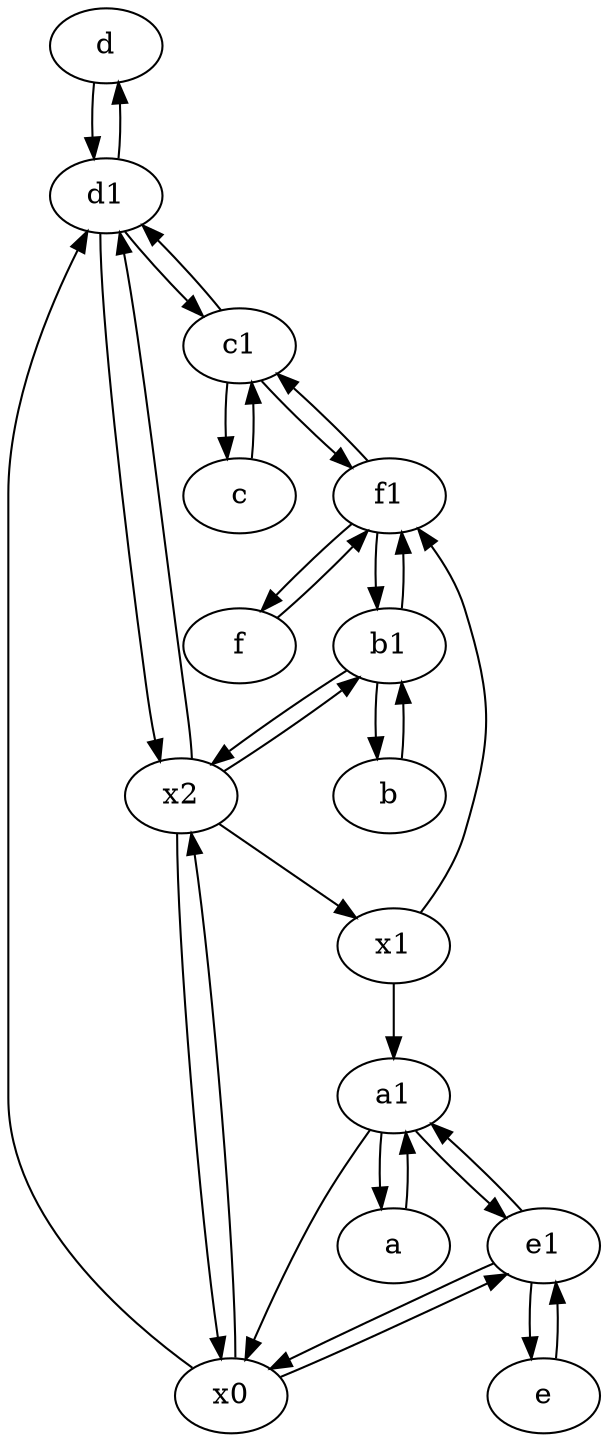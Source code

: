digraph  {
	d [pos="20,30!"];
	f [pos="15,45!"];
	c [pos="20,10!"];
	f1;
	d1 [pos="25,30!"];
	a1 [pos="40,15!"];
	x2;
	b1 [pos="45,20!"];
	e1 [pos="25,45!"];
	e [pos="30,50!"];
	x0;
	c1 [pos="30,15!"];
	a [pos="40,10!"];
	b [pos="50,20!"];
	x1;
	d1 -> x2;
	c1 -> d1;
	x1 -> f1;
	a1 -> x0;
	x0 -> d1;
	d1 -> d;
	x0 -> x2;
	c -> c1;
	b1 -> f1;
	a1 -> e1;
	e1 -> a1;
	f1 -> b1;
	x2 -> b1;
	x1 -> a1;
	b1 -> b;
	x0 -> e1;
	e1 -> x0;
	f1 -> f;
	e1 -> e;
	f1 -> c1;
	b1 -> x2;
	e -> e1;
	d -> d1;
	a1 -> a;
	x2 -> x0;
	x2 -> x1;
	c1 -> f1;
	x2 -> d1;
	d1 -> c1;
	f -> f1;
	c1 -> c;
	a -> a1;
	b -> b1;

	}
